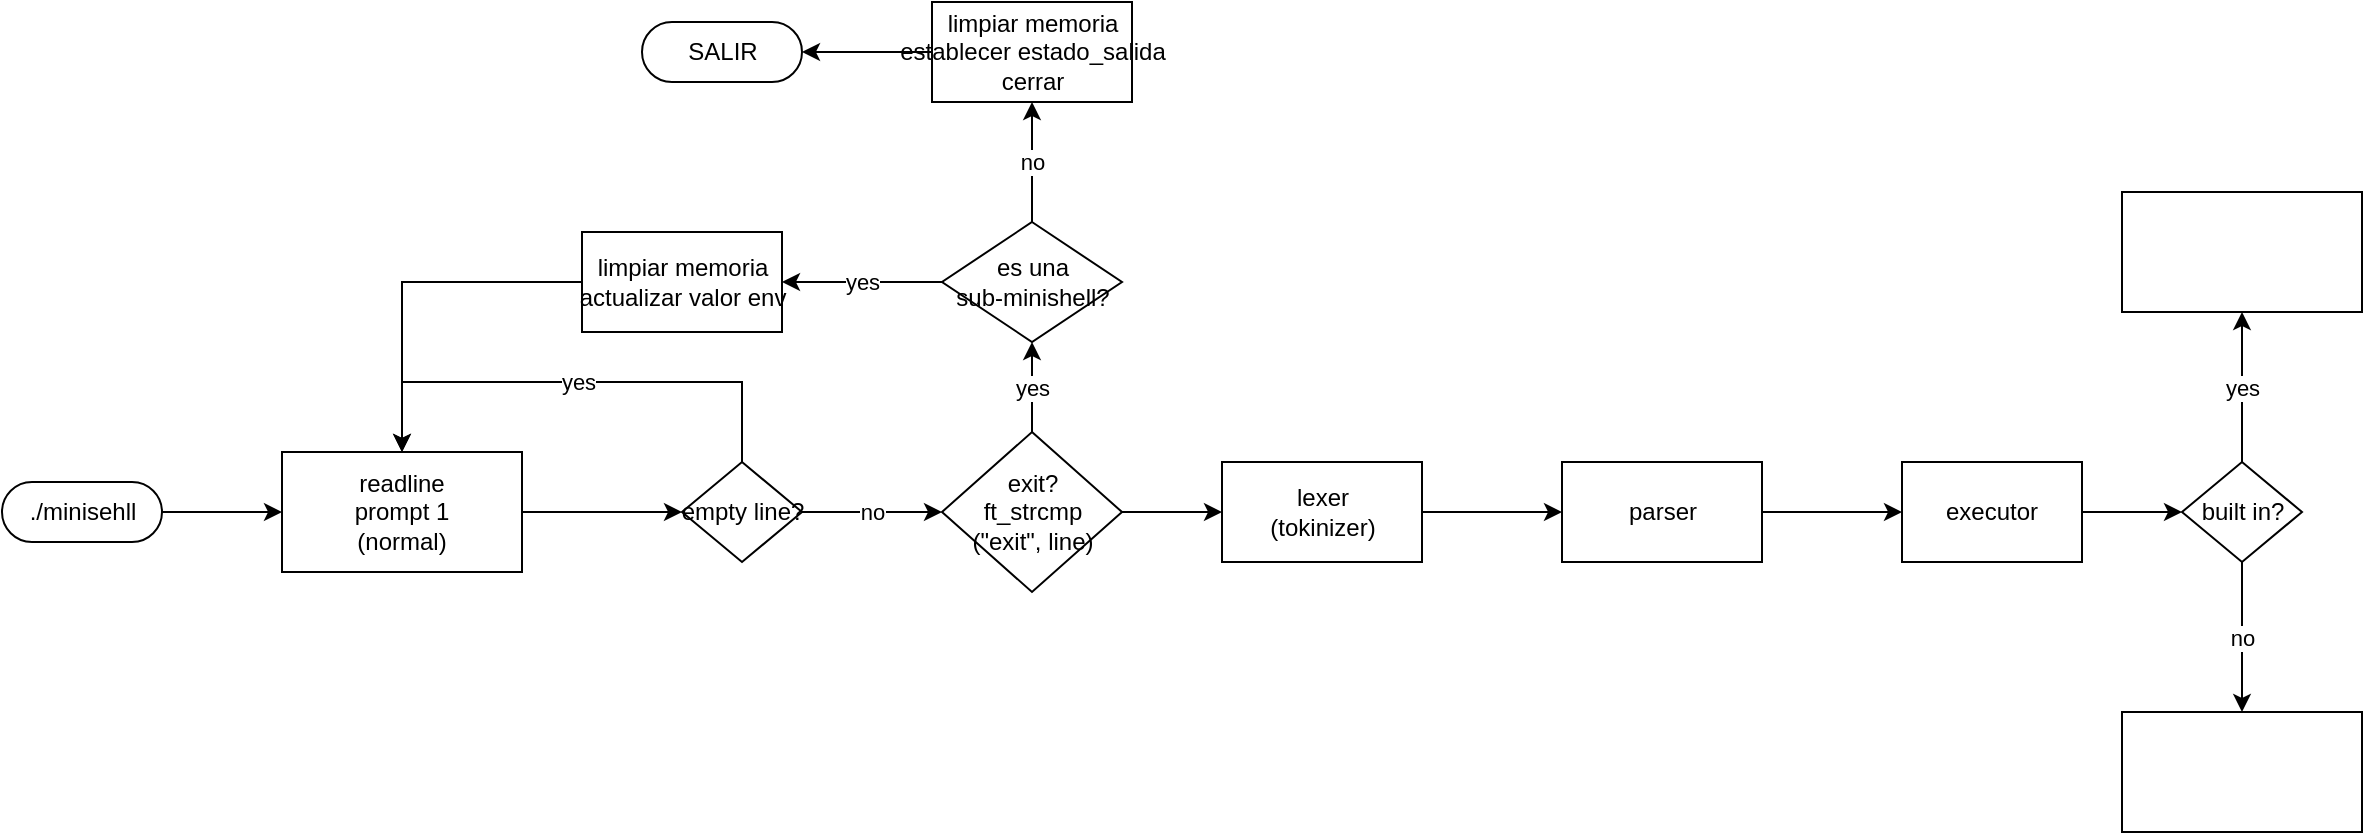 <mxfile version="20.0.4" type="github">
  <diagram name="Page-1" id="8ce9d11a-91a2-4d17-14d8-a56ed91bf033">
    <mxGraphModel dx="1113" dy="726" grid="1" gridSize="10" guides="1" tooltips="1" connect="1" arrows="1" fold="1" page="1" pageScale="1" pageWidth="4681" pageHeight="3300" background="none" math="0" shadow="0">
      <root>
        <mxCell id="0" />
        <mxCell id="1" parent="0" />
        <mxCell id="c2DMqhgIIYY3RgrECyt5-4" value="" style="edgeStyle=orthogonalEdgeStyle;rounded=0;orthogonalLoop=1;jettySize=auto;html=1;" edge="1" parent="1" source="c2DMqhgIIYY3RgrECyt5-1" target="c2DMqhgIIYY3RgrECyt5-3">
          <mxGeometry relative="1" as="geometry" />
        </mxCell>
        <mxCell id="c2DMqhgIIYY3RgrECyt5-1" value="./minisehll" style="html=1;dashed=0;whitespace=wrap;shape=mxgraph.dfd.start" vertex="1" parent="1">
          <mxGeometry x="250" y="250" width="80" height="30" as="geometry" />
        </mxCell>
        <mxCell id="c2DMqhgIIYY3RgrECyt5-6" value="" style="edgeStyle=orthogonalEdgeStyle;rounded=0;orthogonalLoop=1;jettySize=auto;html=1;entryX=0;entryY=0.5;entryDx=0;entryDy=0;" edge="1" parent="1" source="c2DMqhgIIYY3RgrECyt5-3" target="c2DMqhgIIYY3RgrECyt5-7">
          <mxGeometry relative="1" as="geometry">
            <mxPoint x="590" y="265" as="targetPoint" />
          </mxGeometry>
        </mxCell>
        <mxCell id="c2DMqhgIIYY3RgrECyt5-3" value="&lt;div&gt;readline&lt;/div&gt;&lt;div&gt;prompt 1&lt;/div&gt;&lt;div&gt;(normal)&lt;br&gt;&lt;/div&gt;" style="whiteSpace=wrap;html=1;dashed=0;" vertex="1" parent="1">
          <mxGeometry x="390" y="235" width="120" height="60" as="geometry" />
        </mxCell>
        <mxCell id="c2DMqhgIIYY3RgrECyt5-10" value="yes" style="edgeStyle=orthogonalEdgeStyle;rounded=0;orthogonalLoop=1;jettySize=auto;html=1;entryX=0.5;entryY=0;entryDx=0;entryDy=0;" edge="1" parent="1" source="c2DMqhgIIYY3RgrECyt5-7" target="c2DMqhgIIYY3RgrECyt5-3">
          <mxGeometry relative="1" as="geometry">
            <mxPoint x="620" y="135" as="targetPoint" />
            <Array as="points">
              <mxPoint x="620" y="200" />
              <mxPoint x="450" y="200" />
            </Array>
          </mxGeometry>
        </mxCell>
        <mxCell id="c2DMqhgIIYY3RgrECyt5-12" value="no" style="edgeStyle=orthogonalEdgeStyle;rounded=0;orthogonalLoop=1;jettySize=auto;html=1;entryX=0;entryY=0.5;entryDx=0;entryDy=0;" edge="1" parent="1" source="c2DMqhgIIYY3RgrECyt5-7" target="c2DMqhgIIYY3RgrECyt5-13">
          <mxGeometry relative="1" as="geometry">
            <mxPoint x="760" y="265" as="targetPoint" />
          </mxGeometry>
        </mxCell>
        <mxCell id="c2DMqhgIIYY3RgrECyt5-7" value="empty line?" style="shape=rhombus;html=1;dashed=0;whitespace=wrap;perimeter=rhombusPerimeter;" vertex="1" parent="1">
          <mxGeometry x="590" y="240" width="60" height="50" as="geometry" />
        </mxCell>
        <mxCell id="c2DMqhgIIYY3RgrECyt5-15" value="yes" style="edgeStyle=orthogonalEdgeStyle;rounded=0;orthogonalLoop=1;jettySize=auto;html=1;entryX=0.5;entryY=1;entryDx=0;entryDy=0;" edge="1" parent="1" source="c2DMqhgIIYY3RgrECyt5-13" target="c2DMqhgIIYY3RgrECyt5-16">
          <mxGeometry relative="1" as="geometry">
            <mxPoint x="765" y="160" as="targetPoint" />
          </mxGeometry>
        </mxCell>
        <mxCell id="c2DMqhgIIYY3RgrECyt5-28" value="" style="edgeStyle=orthogonalEdgeStyle;rounded=0;orthogonalLoop=1;jettySize=auto;html=1;" edge="1" parent="1" source="c2DMqhgIIYY3RgrECyt5-13" target="c2DMqhgIIYY3RgrECyt5-27">
          <mxGeometry relative="1" as="geometry" />
        </mxCell>
        <mxCell id="c2DMqhgIIYY3RgrECyt5-13" value="exit?&lt;br&gt;&lt;div&gt;ft_strcmp &lt;br&gt;&lt;/div&gt;&lt;div&gt;(&quot;exit&quot;, line)&lt;/div&gt;" style="shape=rhombus;html=1;dashed=0;whitespace=wrap;perimeter=rhombusPerimeter;" vertex="1" parent="1">
          <mxGeometry x="720" y="225" width="90" height="80" as="geometry" />
        </mxCell>
        <mxCell id="c2DMqhgIIYY3RgrECyt5-18" value="no" style="edgeStyle=orthogonalEdgeStyle;rounded=0;orthogonalLoop=1;jettySize=auto;html=1;entryX=0.5;entryY=1;entryDx=0;entryDy=0;" edge="1" parent="1" source="c2DMqhgIIYY3RgrECyt5-16" target="c2DMqhgIIYY3RgrECyt5-19">
          <mxGeometry relative="1" as="geometry">
            <mxPoint x="765" y="10.0" as="targetPoint" />
          </mxGeometry>
        </mxCell>
        <mxCell id="c2DMqhgIIYY3RgrECyt5-23" value="yes" style="edgeStyle=orthogonalEdgeStyle;rounded=0;orthogonalLoop=1;jettySize=auto;html=1;entryX=1;entryY=0.5;entryDx=0;entryDy=0;" edge="1" parent="1" source="c2DMqhgIIYY3RgrECyt5-16" target="c2DMqhgIIYY3RgrECyt5-24">
          <mxGeometry relative="1" as="geometry">
            <mxPoint x="640" y="150" as="targetPoint" />
          </mxGeometry>
        </mxCell>
        <mxCell id="c2DMqhgIIYY3RgrECyt5-16" value="&lt;div&gt;es una&lt;/div&gt;&lt;div&gt;sub-minishell?&lt;/div&gt;" style="shape=rhombus;html=1;dashed=0;whitespace=wrap;perimeter=rhombusPerimeter;" vertex="1" parent="1">
          <mxGeometry x="720" y="120" width="90" height="60" as="geometry" />
        </mxCell>
        <mxCell id="c2DMqhgIIYY3RgrECyt5-21" value="" style="edgeStyle=orthogonalEdgeStyle;rounded=0;orthogonalLoop=1;jettySize=auto;html=1;" edge="1" parent="1" source="c2DMqhgIIYY3RgrECyt5-19" target="c2DMqhgIIYY3RgrECyt5-20">
          <mxGeometry relative="1" as="geometry" />
        </mxCell>
        <mxCell id="c2DMqhgIIYY3RgrECyt5-19" value="&lt;div&gt;limpiar memoria&lt;/div&gt;&lt;div&gt;establecer estado_salida&lt;/div&gt;&lt;div&gt;cerrar&lt;br&gt;&lt;/div&gt;" style="html=1;dashed=0;whitespace=wrap;" vertex="1" parent="1">
          <mxGeometry x="715" y="10" width="100" height="50" as="geometry" />
        </mxCell>
        <mxCell id="c2DMqhgIIYY3RgrECyt5-20" value="SALIR" style="html=1;dashed=0;whitespace=wrap;shape=mxgraph.dfd.start" vertex="1" parent="1">
          <mxGeometry x="570" y="20" width="80" height="30" as="geometry" />
        </mxCell>
        <mxCell id="c2DMqhgIIYY3RgrECyt5-26" value="" style="edgeStyle=orthogonalEdgeStyle;rounded=0;orthogonalLoop=1;jettySize=auto;html=1;entryX=0.5;entryY=0;entryDx=0;entryDy=0;" edge="1" parent="1" source="c2DMqhgIIYY3RgrECyt5-24" target="c2DMqhgIIYY3RgrECyt5-3">
          <mxGeometry relative="1" as="geometry">
            <mxPoint x="410" y="150" as="targetPoint" />
          </mxGeometry>
        </mxCell>
        <mxCell id="c2DMqhgIIYY3RgrECyt5-24" value="&lt;div&gt;limpiar memoria&lt;/div&gt;&lt;div&gt;actualizar valor env&lt;/div&gt;" style="html=1;dashed=0;whitespace=wrap;" vertex="1" parent="1">
          <mxGeometry x="540" y="125" width="100" height="50" as="geometry" />
        </mxCell>
        <mxCell id="c2DMqhgIIYY3RgrECyt5-30" value="" style="edgeStyle=orthogonalEdgeStyle;rounded=0;orthogonalLoop=1;jettySize=auto;html=1;" edge="1" parent="1" source="c2DMqhgIIYY3RgrECyt5-27" target="c2DMqhgIIYY3RgrECyt5-29">
          <mxGeometry relative="1" as="geometry" />
        </mxCell>
        <mxCell id="c2DMqhgIIYY3RgrECyt5-27" value="lexer&lt;br&gt;(tokinizer)" style="html=1;dashed=0;whitespace=wrap;" vertex="1" parent="1">
          <mxGeometry x="860" y="240" width="100" height="50" as="geometry" />
        </mxCell>
        <mxCell id="c2DMqhgIIYY3RgrECyt5-32" value="" style="edgeStyle=orthogonalEdgeStyle;rounded=0;orthogonalLoop=1;jettySize=auto;html=1;" edge="1" parent="1" source="c2DMqhgIIYY3RgrECyt5-29" target="c2DMqhgIIYY3RgrECyt5-31">
          <mxGeometry relative="1" as="geometry" />
        </mxCell>
        <mxCell id="c2DMqhgIIYY3RgrECyt5-29" value="parser" style="html=1;dashed=0;whitespace=wrap;" vertex="1" parent="1">
          <mxGeometry x="1030" y="240" width="100" height="50" as="geometry" />
        </mxCell>
        <mxCell id="c2DMqhgIIYY3RgrECyt5-36" value="" style="edgeStyle=orthogonalEdgeStyle;rounded=0;orthogonalLoop=1;jettySize=auto;html=1;" edge="1" parent="1" source="c2DMqhgIIYY3RgrECyt5-31" target="c2DMqhgIIYY3RgrECyt5-35">
          <mxGeometry relative="1" as="geometry" />
        </mxCell>
        <mxCell id="c2DMqhgIIYY3RgrECyt5-31" value="executor" style="whiteSpace=wrap;html=1;dashed=0;" vertex="1" parent="1">
          <mxGeometry x="1200" y="240" width="90" height="50" as="geometry" />
        </mxCell>
        <mxCell id="c2DMqhgIIYY3RgrECyt5-38" value="yes" style="edgeStyle=orthogonalEdgeStyle;rounded=0;orthogonalLoop=1;jettySize=auto;html=1;" edge="1" parent="1" source="c2DMqhgIIYY3RgrECyt5-35" target="c2DMqhgIIYY3RgrECyt5-37">
          <mxGeometry relative="1" as="geometry" />
        </mxCell>
        <mxCell id="c2DMqhgIIYY3RgrECyt5-40" value="&lt;div&gt;no&lt;/div&gt;" style="edgeStyle=orthogonalEdgeStyle;rounded=0;orthogonalLoop=1;jettySize=auto;html=1;" edge="1" parent="1" source="c2DMqhgIIYY3RgrECyt5-35" target="c2DMqhgIIYY3RgrECyt5-39">
          <mxGeometry relative="1" as="geometry" />
        </mxCell>
        <mxCell id="c2DMqhgIIYY3RgrECyt5-35" value="built in?" style="shape=rhombus;html=1;dashed=0;whitespace=wrap;perimeter=rhombusPerimeter;" vertex="1" parent="1">
          <mxGeometry x="1340" y="240" width="60" height="50" as="geometry" />
        </mxCell>
        <mxCell id="c2DMqhgIIYY3RgrECyt5-37" value="" style="whiteSpace=wrap;html=1;dashed=0;" vertex="1" parent="1">
          <mxGeometry x="1310" y="105" width="120" height="60" as="geometry" />
        </mxCell>
        <mxCell id="c2DMqhgIIYY3RgrECyt5-39" value="" style="whiteSpace=wrap;html=1;dashed=0;" vertex="1" parent="1">
          <mxGeometry x="1310" y="365" width="120" height="60" as="geometry" />
        </mxCell>
      </root>
    </mxGraphModel>
  </diagram>
</mxfile>
